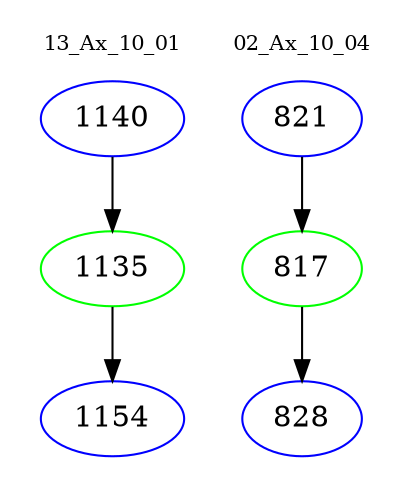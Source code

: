 digraph{
subgraph cluster_0 {
color = white
label = "13_Ax_10_01";
fontsize=10;
T0_1140 [label="1140", color="blue"]
T0_1140 -> T0_1135 [color="black"]
T0_1135 [label="1135", color="green"]
T0_1135 -> T0_1154 [color="black"]
T0_1154 [label="1154", color="blue"]
}
subgraph cluster_1 {
color = white
label = "02_Ax_10_04";
fontsize=10;
T1_821 [label="821", color="blue"]
T1_821 -> T1_817 [color="black"]
T1_817 [label="817", color="green"]
T1_817 -> T1_828 [color="black"]
T1_828 [label="828", color="blue"]
}
}
